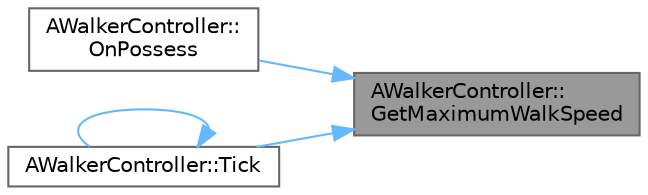 digraph "AWalkerController::GetMaximumWalkSpeed"
{
 // INTERACTIVE_SVG=YES
 // LATEX_PDF_SIZE
  bgcolor="transparent";
  edge [fontname=Helvetica,fontsize=10,labelfontname=Helvetica,labelfontsize=10];
  node [fontname=Helvetica,fontsize=10,shape=box,height=0.2,width=0.4];
  rankdir="RL";
  Node1 [id="Node000001",label="AWalkerController::\lGetMaximumWalkSpeed",height=0.2,width=0.4,color="gray40", fillcolor="grey60", style="filled", fontcolor="black",tooltip="Maximum walk speed allowed in centimetres per second."];
  Node1 -> Node2 [id="edge1_Node000001_Node000002",dir="back",color="steelblue1",style="solid",tooltip=" "];
  Node2 [id="Node000002",label="AWalkerController::\lOnPossess",height=0.2,width=0.4,color="grey40", fillcolor="white", style="filled",URL="$de/d2e/classAWalkerController.html#adfbb26015a7807638eda73666a93d881",tooltip=" "];
  Node1 -> Node3 [id="edge2_Node000001_Node000003",dir="back",color="steelblue1",style="solid",tooltip=" "];
  Node3 [id="Node000003",label="AWalkerController::Tick",height=0.2,width=0.4,color="grey40", fillcolor="white", style="filled",URL="$de/d2e/classAWalkerController.html#a59259d99f59ef2e2b7f6d18ae9fbcfb3",tooltip=" "];
  Node3 -> Node3 [id="edge3_Node000003_Node000003",dir="back",color="steelblue1",style="solid",tooltip=" "];
}
